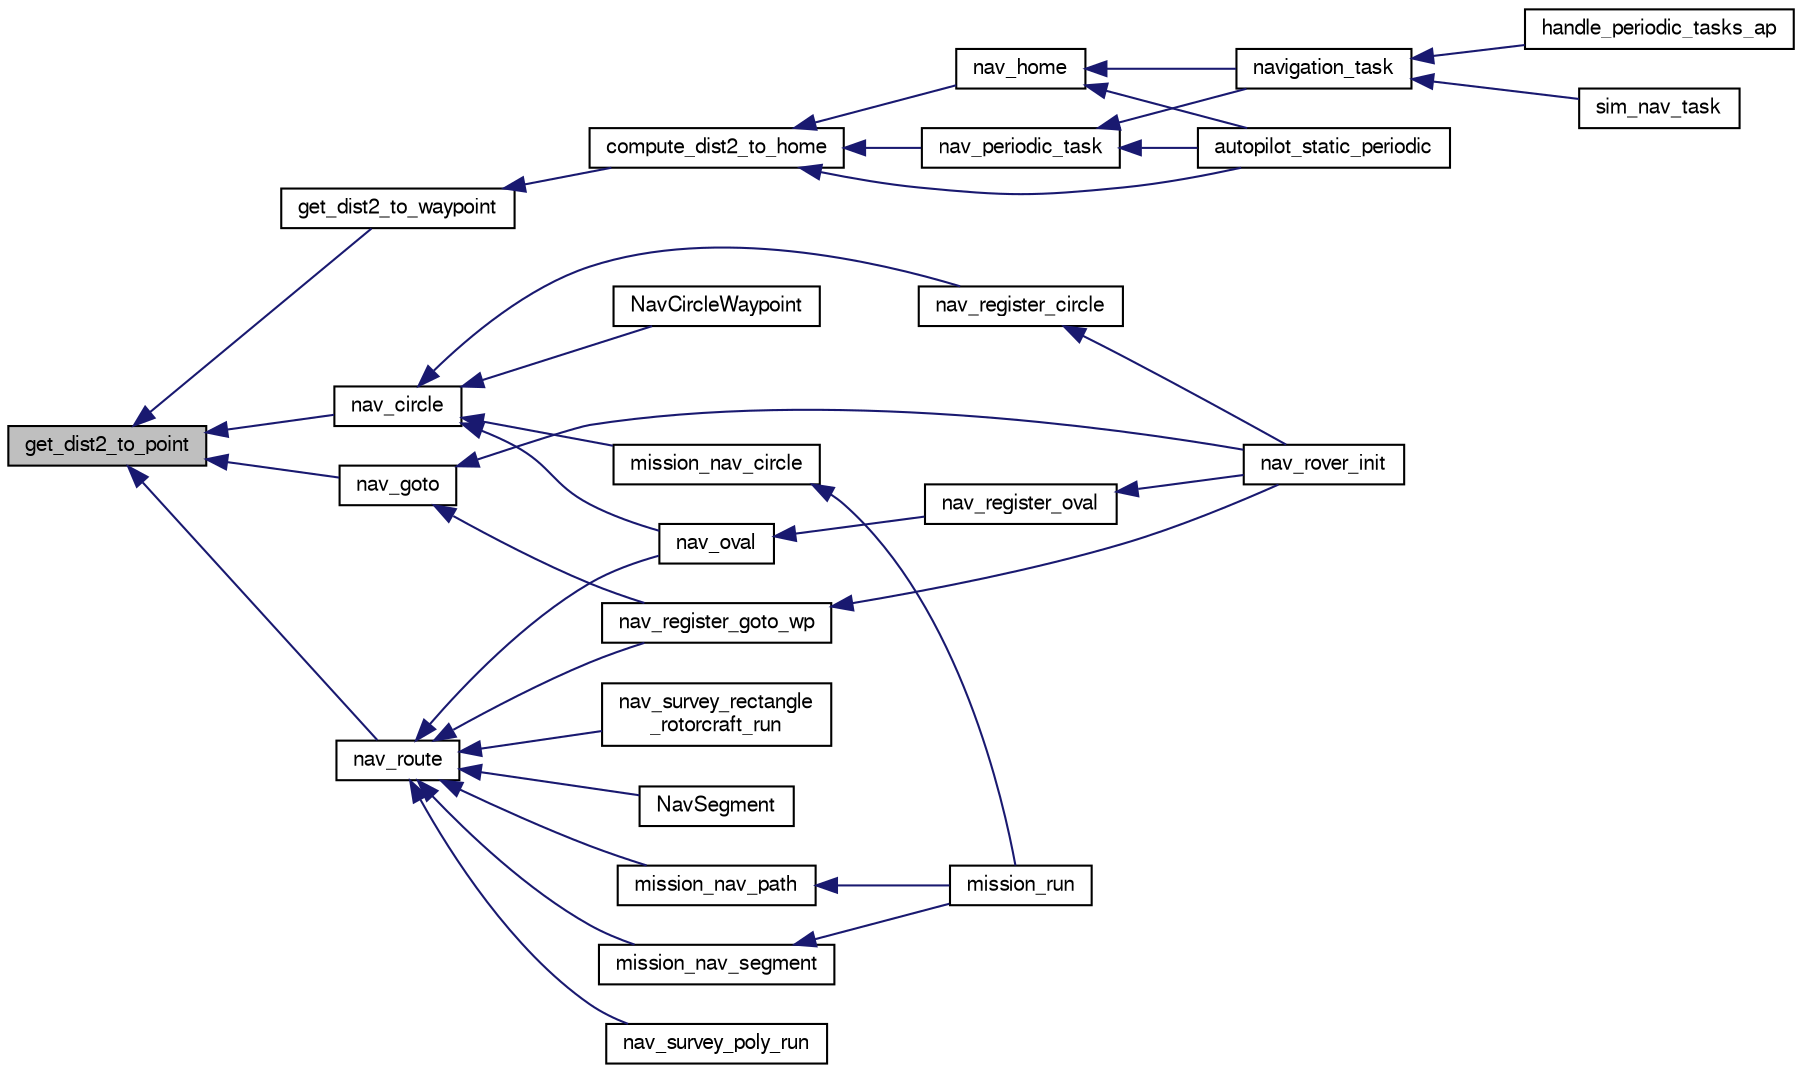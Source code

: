 digraph "get_dist2_to_point"
{
  edge [fontname="FreeSans",fontsize="10",labelfontname="FreeSans",labelfontsize="10"];
  node [fontname="FreeSans",fontsize="10",shape=record];
  rankdir="LR";
  Node1 [label="get_dist2_to_point",height=0.2,width=0.4,color="black", fillcolor="grey75", style="filled", fontcolor="black"];
  Node1 -> Node2 [dir="back",color="midnightblue",fontsize="10",style="solid",fontname="FreeSans"];
  Node2 [label="get_dist2_to_waypoint",height=0.2,width=0.4,color="black", fillcolor="white", style="filled",URL="$rover_2navigation_8h.html#ad4370c1b677df6a67689358a5a8f5014",tooltip="Returns squared horizontal distance to given waypoint. "];
  Node2 -> Node3 [dir="back",color="midnightblue",fontsize="10",style="solid",fontname="FreeSans"];
  Node3 [label="compute_dist2_to_home",height=0.2,width=0.4,color="black", fillcolor="white", style="filled",URL="$common__nav_8h.html#a4603515f41786b54ea9383a65a9f249e",tooltip="Computes squared distance to the HOME waypoint potentially sets too_far_from_home. "];
  Node3 -> Node4 [dir="back",color="midnightblue",fontsize="10",style="solid",fontname="FreeSans"];
  Node4 [label="autopilot_static_periodic",height=0.2,width=0.4,color="black", fillcolor="white", style="filled",URL="$rotorcraft_2autopilot__static_8c.html#a81ff7c3a0611cb76bfbd35fc817070d6"];
  Node3 -> Node5 [dir="back",color="midnightblue",fontsize="10",style="solid",fontname="FreeSans"];
  Node5 [label="nav_home",height=0.2,width=0.4,color="black", fillcolor="white", style="filled",URL="$rover_2navigation_8h.html#a069e6b8f68b2e117cbbe03f29e30a2e3",tooltip="Home mode navigation (circle around HOME) "];
  Node5 -> Node6 [dir="back",color="midnightblue",fontsize="10",style="solid",fontname="FreeSans"];
  Node6 [label="navigation_task",height=0.2,width=0.4,color="black", fillcolor="white", style="filled",URL="$fixedwing_2autopilot__static_8h.html#a79f823520ea0823e20084686978281e6",tooltip="Control loops FIXME should be somewhere else. "];
  Node6 -> Node7 [dir="back",color="midnightblue",fontsize="10",style="solid",fontname="FreeSans"];
  Node7 [label="handle_periodic_tasks_ap",height=0.2,width=0.4,color="black", fillcolor="white", style="filled",URL="$fixedwing_2main__ap_8h.html#a43fd973b44bcc2c2583cf8287048212f"];
  Node6 -> Node8 [dir="back",color="midnightblue",fontsize="10",style="solid",fontname="FreeSans"];
  Node8 [label="sim_nav_task",height=0.2,width=0.4,color="black", fillcolor="white", style="filled",URL="$sim__ap_8c.html#a8c0970e9878d0e3e3e6c5d6ff0741d4f"];
  Node5 -> Node4 [dir="back",color="midnightblue",fontsize="10",style="solid",fontname="FreeSans"];
  Node3 -> Node9 [dir="back",color="midnightblue",fontsize="10",style="solid",fontname="FreeSans"];
  Node9 [label="nav_periodic_task",height=0.2,width=0.4,color="black", fillcolor="white", style="filled",URL="$rover_2navigation_8h.html#ad40d34bcd8520f64bb073fae4a08878e",tooltip="Navigation main: call to the code generated from the XML flight plan. "];
  Node9 -> Node6 [dir="back",color="midnightblue",fontsize="10",style="solid",fontname="FreeSans"];
  Node9 -> Node4 [dir="back",color="midnightblue",fontsize="10",style="solid",fontname="FreeSans"];
  Node1 -> Node10 [dir="back",color="midnightblue",fontsize="10",style="solid",fontname="FreeSans"];
  Node10 [label="nav_circle",height=0.2,width=0.4,color="black", fillcolor="white", style="filled",URL="$rotorcraft_2navigation_8h.html#a36cb2df1c3d4dfeee909f2ebc8b38d64"];
  Node10 -> Node11 [dir="back",color="midnightblue",fontsize="10",style="solid",fontname="FreeSans"];
  Node11 [label="nav_oval",height=0.2,width=0.4,color="black", fillcolor="white", style="filled",URL="$rotorcraft_2navigation_8c.html#ae660519c2f89e1c5f9aac7877f1e46e6",tooltip="Navigation along a figure O. "];
  Node11 -> Node12 [dir="back",color="midnightblue",fontsize="10",style="solid",fontname="FreeSans"];
  Node12 [label="nav_register_oval",height=0.2,width=0.4,color="black", fillcolor="white", style="filled",URL="$rover_2navigation_8h.html#af495131c9e74de9b78173144cda2574c"];
  Node12 -> Node13 [dir="back",color="midnightblue",fontsize="10",style="solid",fontname="FreeSans"];
  Node13 [label="nav_rover_init",height=0.2,width=0.4,color="black", fillcolor="white", style="filled",URL="$nav__rover__base_8h.html#a7dbbfec5c5db9defc4309d2a6cb092b4",tooltip="Init and register nav functions. "];
  Node10 -> Node14 [dir="back",color="midnightblue",fontsize="10",style="solid",fontname="FreeSans"];
  Node14 [label="nav_register_circle",height=0.2,width=0.4,color="black", fillcolor="white", style="filled",URL="$rover_2navigation_8h.html#aceb147e5f4a4f8502edfc3f1d59d925d"];
  Node14 -> Node13 [dir="back",color="midnightblue",fontsize="10",style="solid",fontname="FreeSans"];
  Node10 -> Node15 [dir="back",color="midnightblue",fontsize="10",style="solid",fontname="FreeSans"];
  Node15 [label="NavCircleWaypoint",height=0.2,width=0.4,color="black", fillcolor="white", style="filled",URL="$rotorcraft_2navigation_8h.html#accb3c51973fb17006df7ff3c58c13424"];
  Node10 -> Node16 [dir="back",color="midnightblue",fontsize="10",style="solid",fontname="FreeSans"];
  Node16 [label="mission_nav_circle",height=0.2,width=0.4,color="black", fillcolor="white", style="filled",URL="$mission__rotorcraft__nav_8c.html#a5899bf656828651c84b775c17f270bb2",tooltip="Navigation function on a circle. "];
  Node16 -> Node17 [dir="back",color="midnightblue",fontsize="10",style="solid",fontname="FreeSans"];
  Node17 [label="mission_run",height=0.2,width=0.4,color="black", fillcolor="white", style="filled",URL="$mission__rotorcraft__nav_8c.html#a77c170761e804706933b8eccce1e93ea",tooltip="Run mission. "];
  Node1 -> Node18 [dir="back",color="midnightblue",fontsize="10",style="solid",fontname="FreeSans"];
  Node18 [label="nav_goto",height=0.2,width=0.4,color="black", fillcolor="white", style="filled",URL="$nav__rover__base_8c.html#a5619bb2de770a76cee83cfeb383519ca",tooltip="Implement basic nav function. "];
  Node18 -> Node19 [dir="back",color="midnightblue",fontsize="10",style="solid",fontname="FreeSans"];
  Node19 [label="nav_register_goto_wp",height=0.2,width=0.4,color="black", fillcolor="white", style="filled",URL="$rover_2navigation_8h.html#a7254173fb2381632e0554d801cc59897",tooltip="Registering functions. "];
  Node19 -> Node13 [dir="back",color="midnightblue",fontsize="10",style="solid",fontname="FreeSans"];
  Node18 -> Node13 [dir="back",color="midnightblue",fontsize="10",style="solid",fontname="FreeSans"];
  Node1 -> Node20 [dir="back",color="midnightblue",fontsize="10",style="solid",fontname="FreeSans"];
  Node20 [label="nav_route",height=0.2,width=0.4,color="black", fillcolor="white", style="filled",URL="$rotorcraft_2navigation_8h.html#aa4e109ce786671c72be665dab2d6b9ff"];
  Node20 -> Node11 [dir="back",color="midnightblue",fontsize="10",style="solid",fontname="FreeSans"];
  Node20 -> Node19 [dir="back",color="midnightblue",fontsize="10",style="solid",fontname="FreeSans"];
  Node20 -> Node21 [dir="back",color="midnightblue",fontsize="10",style="solid",fontname="FreeSans"];
  Node21 [label="NavSegment",height=0.2,width=0.4,color="black", fillcolor="white", style="filled",URL="$rotorcraft_2navigation_8h.html#a843b85f784aa3a5535ea21a6cfee4117"];
  Node20 -> Node22 [dir="back",color="midnightblue",fontsize="10",style="solid",fontname="FreeSans"];
  Node22 [label="mission_nav_segment",height=0.2,width=0.4,color="black", fillcolor="white", style="filled",URL="$mission__rotorcraft__nav_8c.html#a50f53f512b641bec8ae34365c7725720",tooltip="Navigation function along a segment. "];
  Node22 -> Node17 [dir="back",color="midnightblue",fontsize="10",style="solid",fontname="FreeSans"];
  Node20 -> Node23 [dir="back",color="midnightblue",fontsize="10",style="solid",fontname="FreeSans"];
  Node23 [label="mission_nav_path",height=0.2,width=0.4,color="black", fillcolor="white", style="filled",URL="$mission__rotorcraft__nav_8c.html#aa8f5e01954042e24fc602d1de265a30f",tooltip="Navigation function along a path. "];
  Node23 -> Node17 [dir="back",color="midnightblue",fontsize="10",style="solid",fontname="FreeSans"];
  Node20 -> Node24 [dir="back",color="midnightblue",fontsize="10",style="solid",fontname="FreeSans"];
  Node24 [label="nav_survey_poly_run",height=0.2,width=0.4,color="black", fillcolor="white", style="filled",URL="$nav__survey__poly__rotorcraft_8h.html#a3e94ba3055026d18e3acc3027bf25cd9",tooltip="Run polygon survey. "];
  Node20 -> Node25 [dir="back",color="midnightblue",fontsize="10",style="solid",fontname="FreeSans"];
  Node25 [label="nav_survey_rectangle\l_rotorcraft_run",height=0.2,width=0.4,color="black", fillcolor="white", style="filled",URL="$nav__survey__rectangle__rotorcraft_8h.html#a8173c6411f3da20648716f4377a92cca"];
}
